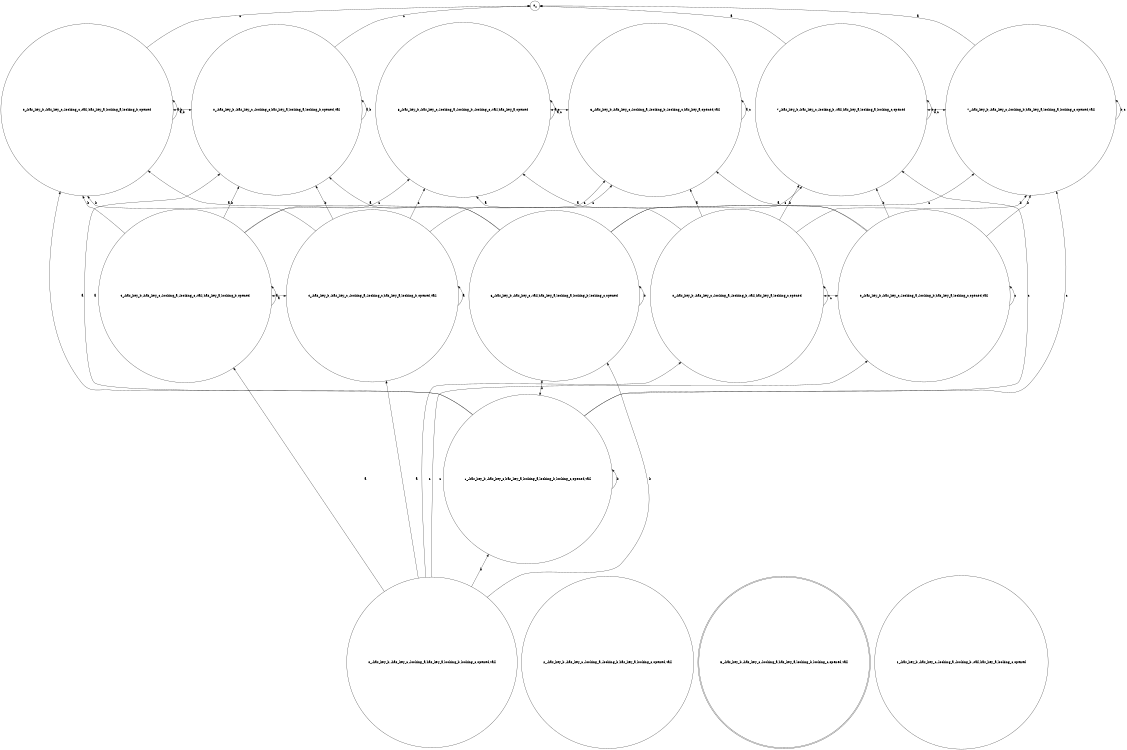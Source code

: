 digraph K_structure{
	rankdir=BT;
	size="8,5"
//WORLDS List:
	node [shape = circle] "0_-has_key_b,-has_key_c,-looking_c,-tail,has_key_a,looking_a,looking_b,opened";// (,-has_key_b,-has_key_c,-looking_c,-tail,has_key_a,looking_a,looking_b,opened)
	node [shape = circle] "0_-has_key_b,-has_key_c,-looking_c,has_key_a,looking_a,looking_b,opened,tail";// (,-has_key_b,-has_key_c,-looking_c,has_key_a,looking_a,looking_b,opened,tail)
	node [shape = circle] "1_-has_key_b,-has_key_c,has_key_a,looking_a,looking_b,looking_c,opened,tail";// (,-has_key_b,-has_key_c,has_key_a,looking_a,looking_b,looking_c,opened,tail)
	node [shape = circle] "2_-has_key_b,-has_key_c,-looking_a,-looking_b,has_key_a,looking_c,opened,tail";// (,-has_key_b,-has_key_c,-looking_a,-looking_b,has_key_a,looking_c,opened,tail)
	node [shape = circle] "3_-has_key_b,-has_key_c,-looking_a,-looking_b,-looking_c,has_key_a,opened,tail";// (,-has_key_b,-has_key_c,-looking_a,-looking_b,-looking_c,has_key_a,opened,tail)
	node [shape = circle] "4_-has_key_b,-has_key_c,-looking_a,-looking_c,-tail,has_key_a,looking_b,opened";// (,-has_key_b,-has_key_c,-looking_a,-looking_c,-tail,has_key_a,looking_b,opened)
	node [shape = circle] "4_-has_key_b,-has_key_c,-looking_a,-looking_c,has_key_a,looking_b,opened,tail";// (,-has_key_b,-has_key_c,-looking_a,-looking_c,has_key_a,looking_b,opened,tail)
	node [shape = doublecircle] "5_-has_key_b,-has_key_c,-looking_a,has_key_a,looking_b,looking_c,opened,tail";// (,-has_key_b,-has_key_c,-looking_a,has_key_a,looking_b,looking_c,opened,tail)
	node [shape = circle] "6_-has_key_b,-has_key_c,-tail,has_key_a,looking_a,looking_b,looking_c,opened";// (,-has_key_b,-has_key_c,-tail,has_key_a,looking_a,looking_b,looking_c,opened)
	node [shape = circle] "7_-has_key_b,-has_key_c,-looking_b,has_key_a,looking_a,looking_c,opened,tail";// (,-has_key_b,-has_key_c,-looking_b,has_key_a,looking_a,looking_c,opened,tail)
	node [shape = circle] "2_-has_key_b,-has_key_c,-looking_a,-looking_b,-tail,has_key_a,looking_c,opened";// (,-has_key_b,-has_key_c,-looking_a,-looking_b,-tail,has_key_a,looking_c,opened)
	node [shape = circle] "3_-has_key_b,-has_key_c,-looking_a,-looking_b,-looking_c,-tail,has_key_a,opened";// (,-has_key_b,-has_key_c,-looking_a,-looking_b,-looking_c,-tail,has_key_a,opened)
	node [shape = circle] "7_-has_key_b,-has_key_c,-looking_b,-tail,has_key_a,looking_a,looking_c,opened";// (,-has_key_b,-has_key_c,-looking_b,-tail,has_key_a,looking_a,looking_c,opened)


//RANKS List:
	{rank = same; "0_-has_key_b,-has_key_c,-looking_c,-tail,has_key_a,looking_a,looking_b,opened"; "0_-has_key_b,-has_key_c,-looking_c,has_key_a,looking_a,looking_b,opened,tail"; }
	{rank = same; "1_-has_key_b,-has_key_c,has_key_a,looking_a,looking_b,looking_c,opened,tail"; }
	{rank = same; "7_-has_key_b,-has_key_c,-looking_b,has_key_a,looking_a,looking_c,opened,tail"; "7_-has_key_b,-has_key_c,-looking_b,-tail,has_key_a,looking_a,looking_c,opened"; }
	{rank = same; "6_-has_key_b,-has_key_c,-tail,has_key_a,looking_a,looking_b,looking_c,opened"; }
	{rank = same; "3_-has_key_b,-has_key_c,-looking_a,-looking_b,-looking_c,has_key_a,opened,tail"; "3_-has_key_b,-has_key_c,-looking_a,-looking_b,-looking_c,-tail,has_key_a,opened"; }
	{rank = same; "4_-has_key_b,-has_key_c,-looking_a,-looking_c,-tail,has_key_a,looking_b,opened"; "4_-has_key_b,-has_key_c,-looking_a,-looking_c,has_key_a,looking_b,opened,tail"; }
	{rank = same; "0_-has_key_b,-has_key_c,-looking_a,has_key_a,looking_b,looking_c,opened,tail"; }
	{rank = same; "0_-has_key_b,-has_key_c,-looking_a,-looking_b,has_key_a,looking_c,opened,tail"; "0_-has_key_b,-has_key_c,-looking_a,-looking_b,-tail,has_key_a,looking_c,opened"; }


//EDGES List:
	"0_-has_key_b,-has_key_c,-looking_a,-looking_b,-tail,has_key_a,looking_c,opened" -> "0_-has_key_b,-has_key_c,-looking_a,-looking_b,-tail,has_key_a,looking_c,opened" [ label = "c" ];
	"0_-has_key_b,-has_key_c,-looking_a,-looking_b,-tail,has_key_a,looking_c,opened" -> "3_-has_key_b,-has_key_c,-looking_a,-looking_b,-looking_c,-tail,has_key_a,opened" [ label = "a" ];
	"0_-has_key_b,-has_key_c,-looking_a,-looking_b,-tail,has_key_a,looking_c,opened" -> "3_-has_key_b,-has_key_c,-looking_a,-looking_b,-looking_c,has_key_a,opened,tail" [ label = "a" ];
	"0_-has_key_b,-has_key_c,-looking_a,-looking_b,-tail,has_key_a,looking_c,opened" -> "7_-has_key_b,-has_key_c,-looking_b,-tail,has_key_a,looking_a,looking_c,opened" [ label = "b" ];
	"0_-has_key_b,-has_key_c,-looking_a,-looking_b,-tail,has_key_a,looking_c,opened" -> "7_-has_key_b,-has_key_c,-looking_b,has_key_a,looking_a,looking_c,opened,tail" [ label = "b" ];
	"0_-has_key_b,-has_key_c,-looking_a,-looking_b,has_key_a,looking_c,opened,tail" -> "0_-has_key_b,-has_key_c,-looking_a,-looking_b,has_key_a,looking_c,opened,tail" [ label = "c" ];
	"0_-has_key_b,-has_key_c,-looking_a,-looking_b,has_key_a,looking_c,opened,tail" -> "3_-has_key_b,-has_key_c,-looking_a,-looking_b,-looking_c,-tail,has_key_a,opened" [ label = "a" ];
	"0_-has_key_b,-has_key_c,-looking_a,-looking_b,has_key_a,looking_c,opened,tail" -> "3_-has_key_b,-has_key_c,-looking_a,-looking_b,-looking_c,has_key_a,opened,tail" [ label = "a" ];
	"0_-has_key_b,-has_key_c,-looking_a,-looking_b,has_key_a,looking_c,opened,tail" -> "7_-has_key_b,-has_key_c,-looking_b,-tail,has_key_a,looking_a,looking_c,opened" [ label = "b" ];
	"0_-has_key_b,-has_key_c,-looking_a,-looking_b,has_key_a,looking_c,opened,tail" -> "7_-has_key_b,-has_key_c,-looking_b,has_key_a,looking_a,looking_c,opened,tail" [ label = "b" ];
	"0_-has_key_b,-has_key_c,-looking_a,has_key_a,looking_b,looking_c,opened,tail" -> "0_-has_key_b,-has_key_c,-looking_a,-looking_b,-tail,has_key_a,looking_c,opened" [ label = "c" ];
	"0_-has_key_b,-has_key_c,-looking_a,has_key_a,looking_b,looking_c,opened,tail" -> "0_-has_key_b,-has_key_c,-looking_a,-looking_b,has_key_a,looking_c,opened,tail" [ label = "c" ];
	"0_-has_key_b,-has_key_c,-looking_a,has_key_a,looking_b,looking_c,opened,tail" -> "1_-has_key_b,-has_key_c,has_key_a,looking_a,looking_b,looking_c,opened,tail" [ label = "b" ];
	"0_-has_key_b,-has_key_c,-looking_a,has_key_a,looking_b,looking_c,opened,tail" -> "4_-has_key_b,-has_key_c,-looking_a,-looking_c,-tail,has_key_a,looking_b,opened" [ label = "a" ];
	"0_-has_key_b,-has_key_c,-looking_a,has_key_a,looking_b,looking_c,opened,tail" -> "4_-has_key_b,-has_key_c,-looking_a,-looking_c,has_key_a,looking_b,opened,tail" [ label = "a" ];
	"0_-has_key_b,-has_key_c,-looking_a,has_key_a,looking_b,looking_c,opened,tail" -> "6_-has_key_b,-has_key_c,-tail,has_key_a,looking_a,looking_b,looking_c,opened" [ label = "b" ];
	"0_-has_key_b,-has_key_c,-looking_c,-tail,has_key_a,looking_a,looking_b,opened" -> "0_" [ label = "c" ];
	"0_-has_key_b,-has_key_c,-looking_c,-tail,has_key_a,looking_a,looking_b,opened" -> "0_-has_key_b,-has_key_c,-looking_c,-tail,has_key_a,looking_a,looking_b,opened" [ label = "a,b" ];
	"0_-has_key_b,-has_key_c,-looking_c,has_key_a,looking_a,looking_b,opened,tail" -> "0_" [ label = "c" ];
	"0_-has_key_b,-has_key_c,-looking_c,has_key_a,looking_a,looking_b,opened,tail" -> "0_-has_key_b,-has_key_c,-looking_c,has_key_a,looking_a,looking_b,opened,tail" [ label = "a,b" ];
	"1_-has_key_b,-has_key_c,has_key_a,looking_a,looking_b,looking_c,opened,tail" -> "0_-has_key_b,-has_key_c,-looking_c,-tail,has_key_a,looking_a,looking_b,opened" [ label = "a" ];
	"1_-has_key_b,-has_key_c,has_key_a,looking_a,looking_b,looking_c,opened,tail" -> "0_-has_key_b,-has_key_c,-looking_c,has_key_a,looking_a,looking_b,opened,tail" [ label = "a" ];
	"1_-has_key_b,-has_key_c,has_key_a,looking_a,looking_b,looking_c,opened,tail" -> "1_-has_key_b,-has_key_c,has_key_a,looking_a,looking_b,looking_c,opened,tail" [ label = "b" ];
	"1_-has_key_b,-has_key_c,has_key_a,looking_a,looking_b,looking_c,opened,tail" -> "7_-has_key_b,-has_key_c,-looking_b,-tail,has_key_a,looking_a,looking_c,opened" [ label = "c" ];
	"1_-has_key_b,-has_key_c,has_key_a,looking_a,looking_b,looking_c,opened,tail" -> "7_-has_key_b,-has_key_c,-looking_b,has_key_a,looking_a,looking_c,opened,tail" [ label = "c" ];
	"3_-has_key_b,-has_key_c,-looking_a,-looking_b,-looking_c,-tail,has_key_a,opened" -> "3_-has_key_b,-has_key_c,-looking_a,-looking_b,-looking_c,-tail,has_key_a,opened" [ label = "a,c" ];
	"3_-has_key_b,-has_key_c,-looking_a,-looking_b,-looking_c,has_key_a,opened,tail" -> "3_-has_key_b,-has_key_c,-looking_a,-looking_b,-looking_c,has_key_a,opened,tail" [ label = "a,c" ];
	"4_-has_key_b,-has_key_c,-looking_a,-looking_c,-tail,has_key_a,looking_b,opened" -> "0_-has_key_b,-has_key_c,-looking_c,-tail,has_key_a,looking_a,looking_b,opened" [ label = "b" ];
	"4_-has_key_b,-has_key_c,-looking_a,-looking_c,-tail,has_key_a,looking_b,opened" -> "0_-has_key_b,-has_key_c,-looking_c,has_key_a,looking_a,looking_b,opened,tail" [ label = "b" ];
	"4_-has_key_b,-has_key_c,-looking_a,-looking_c,-tail,has_key_a,looking_b,opened" -> "3_-has_key_b,-has_key_c,-looking_a,-looking_b,-looking_c,-tail,has_key_a,opened" [ label = "c" ];
	"4_-has_key_b,-has_key_c,-looking_a,-looking_c,-tail,has_key_a,looking_b,opened" -> "3_-has_key_b,-has_key_c,-looking_a,-looking_b,-looking_c,has_key_a,opened,tail" [ label = "c" ];
	"4_-has_key_b,-has_key_c,-looking_a,-looking_c,-tail,has_key_a,looking_b,opened" -> "4_-has_key_b,-has_key_c,-looking_a,-looking_c,-tail,has_key_a,looking_b,opened" [ label = "a" ];
	"4_-has_key_b,-has_key_c,-looking_a,-looking_c,has_key_a,looking_b,opened,tail" -> "0_-has_key_b,-has_key_c,-looking_c,-tail,has_key_a,looking_a,looking_b,opened" [ label = "b" ];
	"4_-has_key_b,-has_key_c,-looking_a,-looking_c,has_key_a,looking_b,opened,tail" -> "0_-has_key_b,-has_key_c,-looking_c,has_key_a,looking_a,looking_b,opened,tail" [ label = "b" ];
	"4_-has_key_b,-has_key_c,-looking_a,-looking_c,has_key_a,looking_b,opened,tail" -> "3_-has_key_b,-has_key_c,-looking_a,-looking_b,-looking_c,-tail,has_key_a,opened" [ label = "c" ];
	"4_-has_key_b,-has_key_c,-looking_a,-looking_c,has_key_a,looking_b,opened,tail" -> "3_-has_key_b,-has_key_c,-looking_a,-looking_b,-looking_c,has_key_a,opened,tail" [ label = "c" ];
	"4_-has_key_b,-has_key_c,-looking_a,-looking_c,has_key_a,looking_b,opened,tail" -> "4_-has_key_b,-has_key_c,-looking_a,-looking_c,has_key_a,looking_b,opened,tail" [ label = "a" ];
	"6_-has_key_b,-has_key_c,-tail,has_key_a,looking_a,looking_b,looking_c,opened" -> "0_-has_key_b,-has_key_c,-looking_c,-tail,has_key_a,looking_a,looking_b,opened" [ label = "a" ];
	"6_-has_key_b,-has_key_c,-tail,has_key_a,looking_a,looking_b,looking_c,opened" -> "0_-has_key_b,-has_key_c,-looking_c,has_key_a,looking_a,looking_b,opened,tail" [ label = "a" ];
	"6_-has_key_b,-has_key_c,-tail,has_key_a,looking_a,looking_b,looking_c,opened" -> "6_-has_key_b,-has_key_c,-tail,has_key_a,looking_a,looking_b,looking_c,opened" [ label = "b" ];
	"6_-has_key_b,-has_key_c,-tail,has_key_a,looking_a,looking_b,looking_c,opened" -> "7_-has_key_b,-has_key_c,-looking_b,-tail,has_key_a,looking_a,looking_c,opened" [ label = "c" ];
	"6_-has_key_b,-has_key_c,-tail,has_key_a,looking_a,looking_b,looking_c,opened" -> "7_-has_key_b,-has_key_c,-looking_b,has_key_a,looking_a,looking_c,opened,tail" [ label = "c" ];
	"7_-has_key_b,-has_key_c,-looking_b,-tail,has_key_a,looking_a,looking_c,opened" -> "0_" [ label = "a" ];
	"7_-has_key_b,-has_key_c,-looking_b,-tail,has_key_a,looking_a,looking_c,opened" -> "7_-has_key_b,-has_key_c,-looking_b,-tail,has_key_a,looking_a,looking_c,opened" [ label = "b,c" ];
	"7_-has_key_b,-has_key_c,-looking_b,has_key_a,looking_a,looking_c,opened,tail" -> "0_" [ label = "a" ];
	"7_-has_key_b,-has_key_c,-looking_b,has_key_a,looking_a,looking_c,opened,tail" -> "7_-has_key_b,-has_key_c,-looking_b,has_key_a,looking_a,looking_c,opened,tail" [ label = "b,c" ];
	"0_-has_key_b,-has_key_c,-looking_a,-looking_b,-tail,has_key_a,looking_c,opened" -> "0_-has_key_b,-has_key_c,-looking_a,-looking_b,has_key_a,looking_c,opened,tail" [ dir=both label = "c" ];
	"0_-has_key_b,-has_key_c,-looking_c,-tail,has_key_a,looking_a,looking_b,opened" -> "0_-has_key_b,-has_key_c,-looking_c,has_key_a,looking_a,looking_b,opened,tail" [ dir=both label = "a,b" ];
	"1_-has_key_b,-has_key_c,has_key_a,looking_a,looking_b,looking_c,opened,tail" -> "6_-has_key_b,-has_key_c,-tail,has_key_a,looking_a,looking_b,looking_c,opened" [ dir=both label = "b" ];
	"3_-has_key_b,-has_key_c,-looking_a,-looking_b,-looking_c,-tail,has_key_a,opened" -> "3_-has_key_b,-has_key_c,-looking_a,-looking_b,-looking_c,has_key_a,opened,tail" [ dir=both label = "a,c" ];
	"4_-has_key_b,-has_key_c,-looking_a,-looking_c,-tail,has_key_a,looking_b,opened" -> "4_-has_key_b,-has_key_c,-looking_a,-looking_c,has_key_a,looking_b,opened,tail" [ dir=both label = "a" ];
	"7_-has_key_b,-has_key_c,-looking_b,-tail,has_key_a,looking_a,looking_c,opened" -> "7_-has_key_b,-has_key_c,-looking_b,has_key_a,looking_a,looking_c,opened,tail" [ dir=both label = "b,c" ];
}
